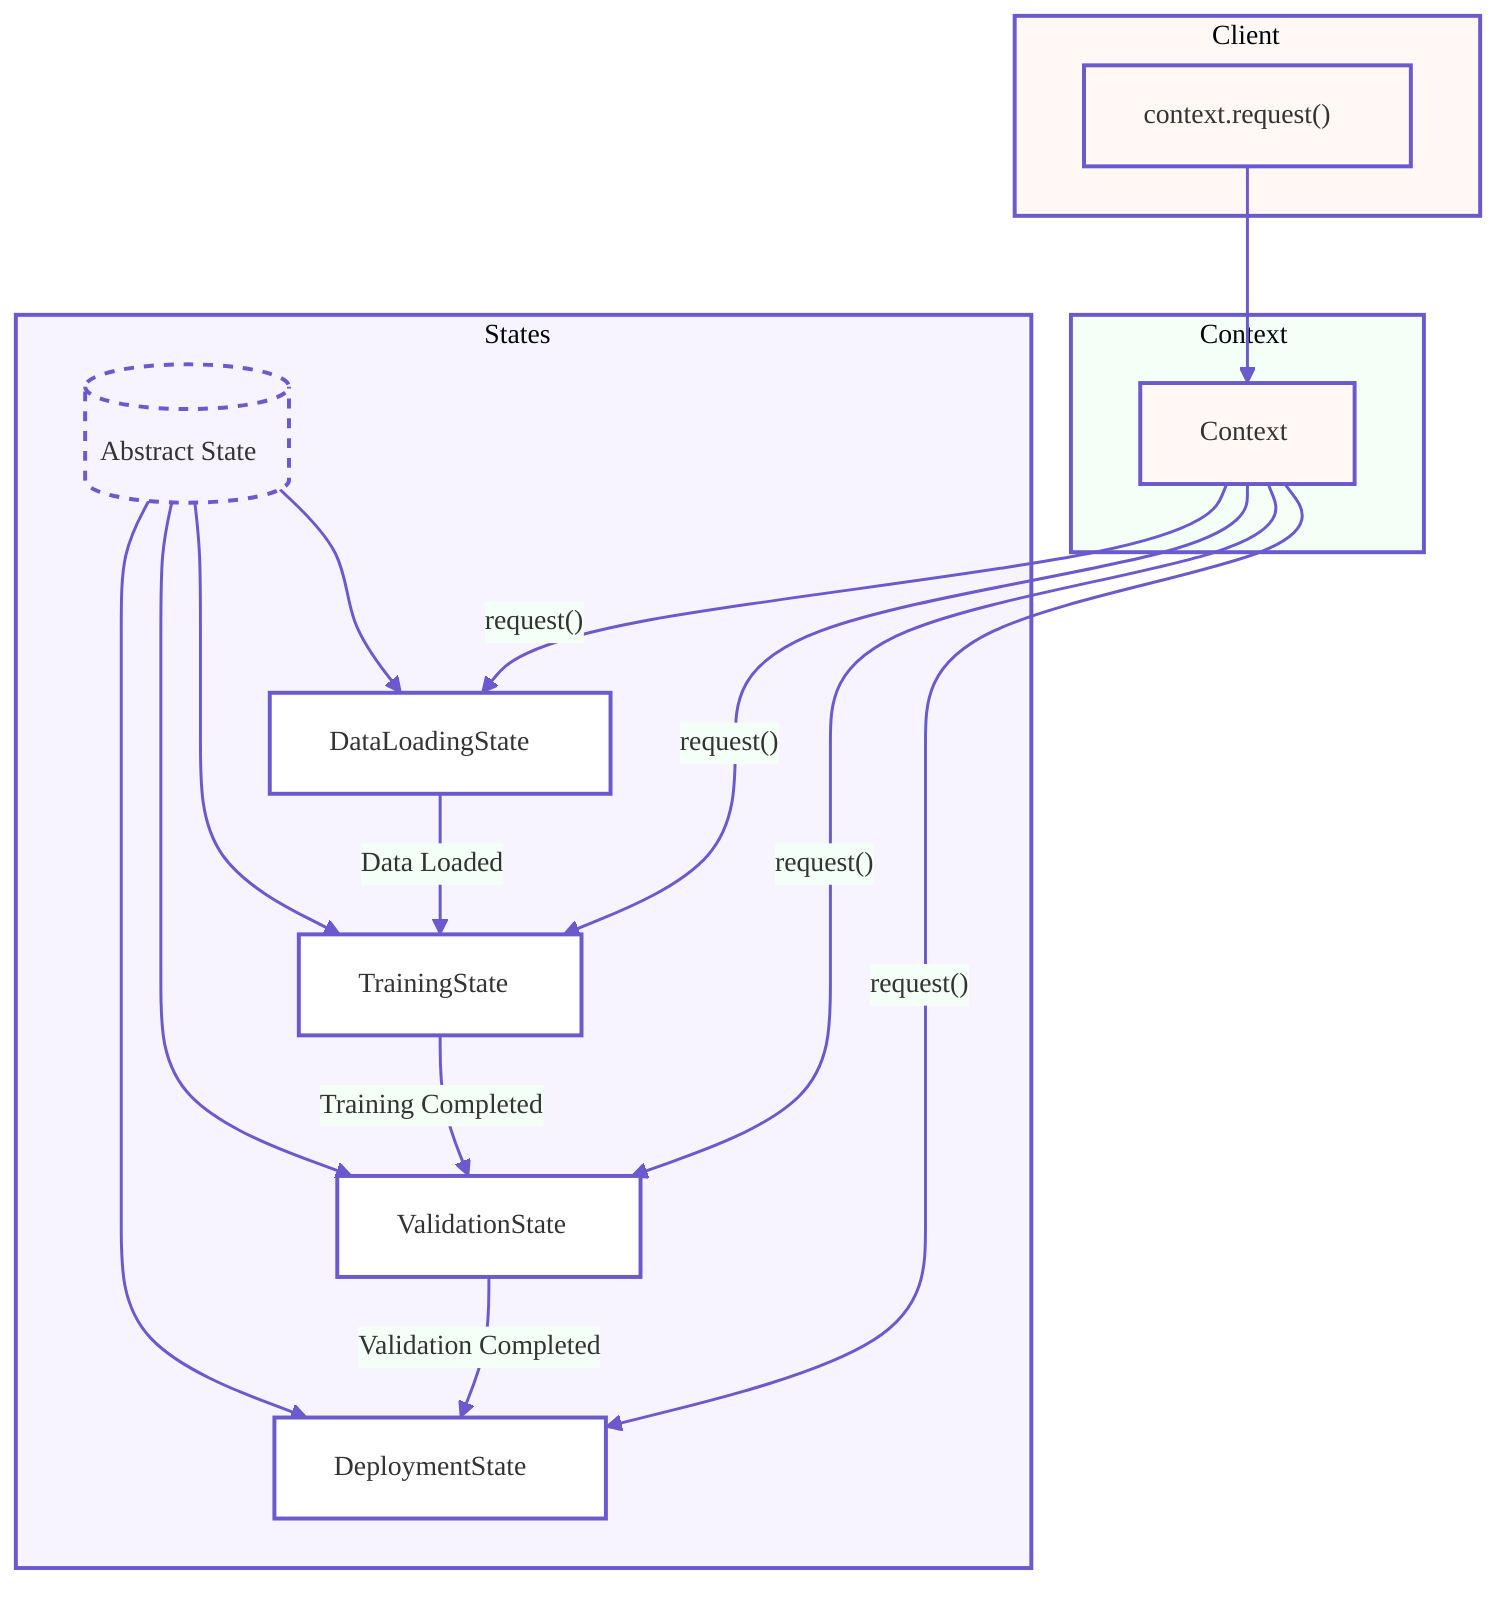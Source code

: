 %%{init: {'theme': 'base', 'themeVariables': {
    'primaryColor': '#f8f4ff',
    'secondaryColor': '#f4fff8',
    'tertiaryColor': '#fff8f4',
    'mainBkg': '#ffffff',
    'nodeBorder': '#6a5acd',
    'clusterBkg': '#fafafa',
    'clusterBorder': '#6a5acd',
    'lineColor': '#6a5acd',
    'fontFamily': 'Helvetica, Arial, sans-serif',
    'fontSize': '14px'
}}}%%

flowchart TB
    subgraph States
        style States fill:#f8f4ff,stroke:#6a5acd,stroke-width:2px
        State[("Abstract State")]
        DLS["DataLoadingState"]
        TS["TrainingState"]
        VS["ValidationState"]
        DS["DeploymentState"]
        State --> DLS
        State --> TS
        State --> VS
        State --> DS
    end

    subgraph Context
        style Context fill:#f4fff8,stroke:#6a5acd,stroke-width:2px
        CT["Context"]
        DLS -->|"Data Loaded"| TS
        TS -->|"Training Completed"| VS
        VS -->|"Validation Completed"| DS
    end
    
    CT -->|"request()"| DLS
    CT -->|"request()"| TS
    CT -->|"request()"| VS
    CT -->|"request()"| DS

    subgraph Client
        style Client fill:#fff8f4,stroke:#6a5acd,stroke-width:2px
        ClientCall["context.request()"]
        ClientCall --> CT
    end

    classDef abstract fill:#f8f4ff,stroke:#6a5acd,stroke-width:2px,stroke-dasharray: 5 5
    classDef concrete fill:#ffffff,stroke:#6a5acd,stroke-width:2px
    classDef process fill:#fff8f4,stroke:#6a5acd,stroke-width:2px

    class State abstract
    class DLS,TS,VS,DS concrete
    class CT process
    class ClientCall process

    linkStyle default stroke:#6a5acd,stroke-width:1.5px